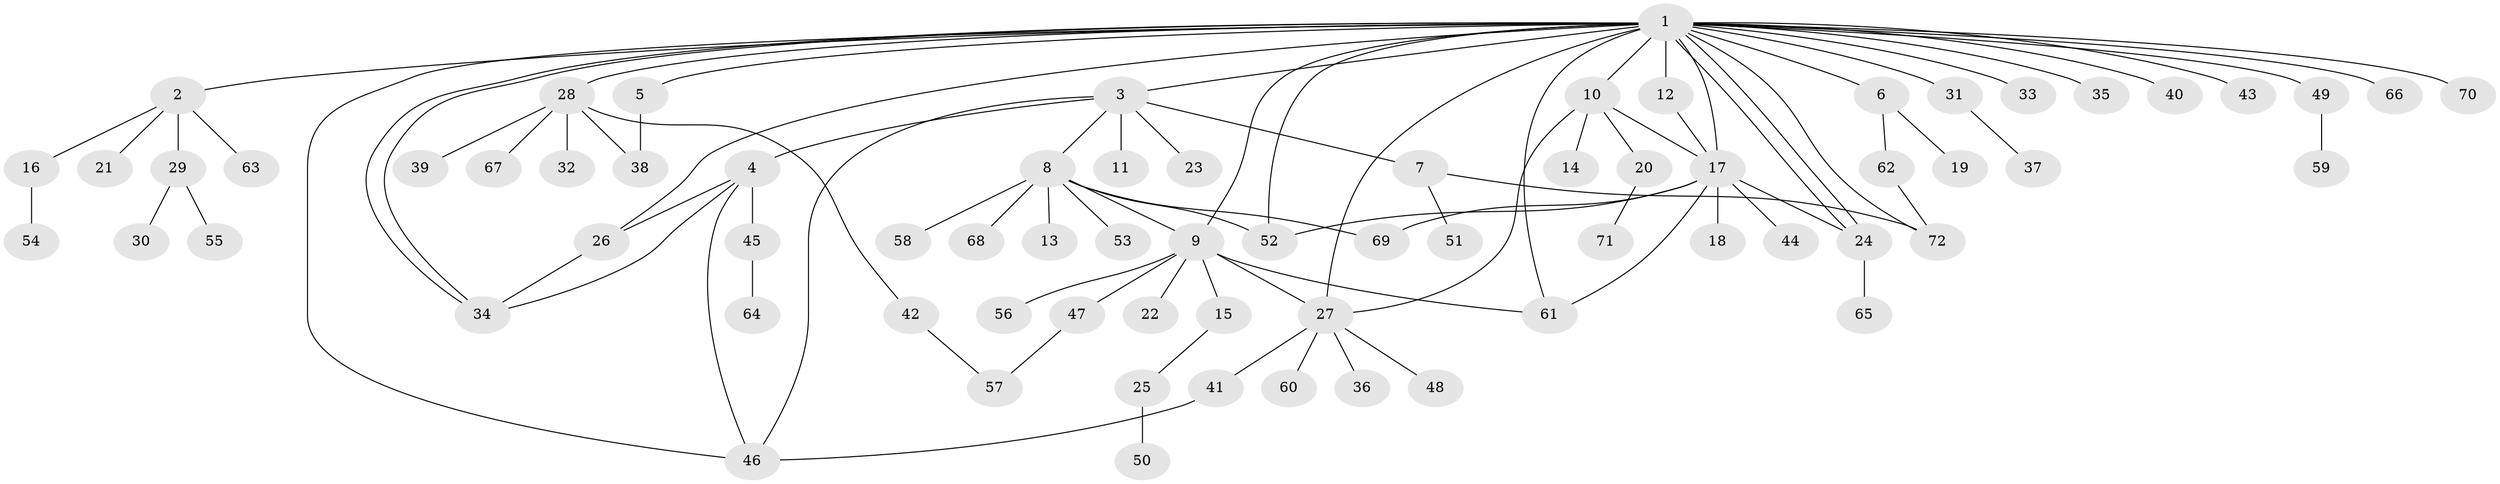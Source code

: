 // coarse degree distribution, {15: 0.027777777777777776, 4: 0.19444444444444445, 6: 0.05555555555555555, 2: 0.19444444444444445, 3: 0.027777777777777776, 7: 0.027777777777777776, 1: 0.4444444444444444, 5: 0.027777777777777776}
// Generated by graph-tools (version 1.1) at 2025/50/03/04/25 22:50:30]
// undirected, 72 vertices, 94 edges
graph export_dot {
  node [color=gray90,style=filled];
  1;
  2;
  3;
  4;
  5;
  6;
  7;
  8;
  9;
  10;
  11;
  12;
  13;
  14;
  15;
  16;
  17;
  18;
  19;
  20;
  21;
  22;
  23;
  24;
  25;
  26;
  27;
  28;
  29;
  30;
  31;
  32;
  33;
  34;
  35;
  36;
  37;
  38;
  39;
  40;
  41;
  42;
  43;
  44;
  45;
  46;
  47;
  48;
  49;
  50;
  51;
  52;
  53;
  54;
  55;
  56;
  57;
  58;
  59;
  60;
  61;
  62;
  63;
  64;
  65;
  66;
  67;
  68;
  69;
  70;
  71;
  72;
  1 -- 2;
  1 -- 3;
  1 -- 5;
  1 -- 6;
  1 -- 9;
  1 -- 10;
  1 -- 12;
  1 -- 17;
  1 -- 24;
  1 -- 24;
  1 -- 26;
  1 -- 27;
  1 -- 28;
  1 -- 31;
  1 -- 33;
  1 -- 34;
  1 -- 34;
  1 -- 35;
  1 -- 40;
  1 -- 43;
  1 -- 46;
  1 -- 49;
  1 -- 52;
  1 -- 61;
  1 -- 66;
  1 -- 70;
  1 -- 72;
  2 -- 16;
  2 -- 21;
  2 -- 29;
  2 -- 63;
  3 -- 4;
  3 -- 7;
  3 -- 8;
  3 -- 11;
  3 -- 23;
  3 -- 46;
  4 -- 26;
  4 -- 34;
  4 -- 45;
  4 -- 46;
  5 -- 38;
  6 -- 19;
  6 -- 62;
  7 -- 51;
  7 -- 72;
  8 -- 9;
  8 -- 13;
  8 -- 52;
  8 -- 53;
  8 -- 58;
  8 -- 68;
  8 -- 69;
  9 -- 15;
  9 -- 22;
  9 -- 27;
  9 -- 47;
  9 -- 56;
  9 -- 61;
  10 -- 14;
  10 -- 17;
  10 -- 20;
  10 -- 27;
  12 -- 17;
  15 -- 25;
  16 -- 54;
  17 -- 18;
  17 -- 24;
  17 -- 44;
  17 -- 52;
  17 -- 61;
  17 -- 69;
  20 -- 71;
  24 -- 65;
  25 -- 50;
  26 -- 34;
  27 -- 36;
  27 -- 41;
  27 -- 48;
  27 -- 60;
  28 -- 32;
  28 -- 38;
  28 -- 39;
  28 -- 42;
  28 -- 67;
  29 -- 30;
  29 -- 55;
  31 -- 37;
  41 -- 46;
  42 -- 57;
  45 -- 64;
  47 -- 57;
  49 -- 59;
  62 -- 72;
}
